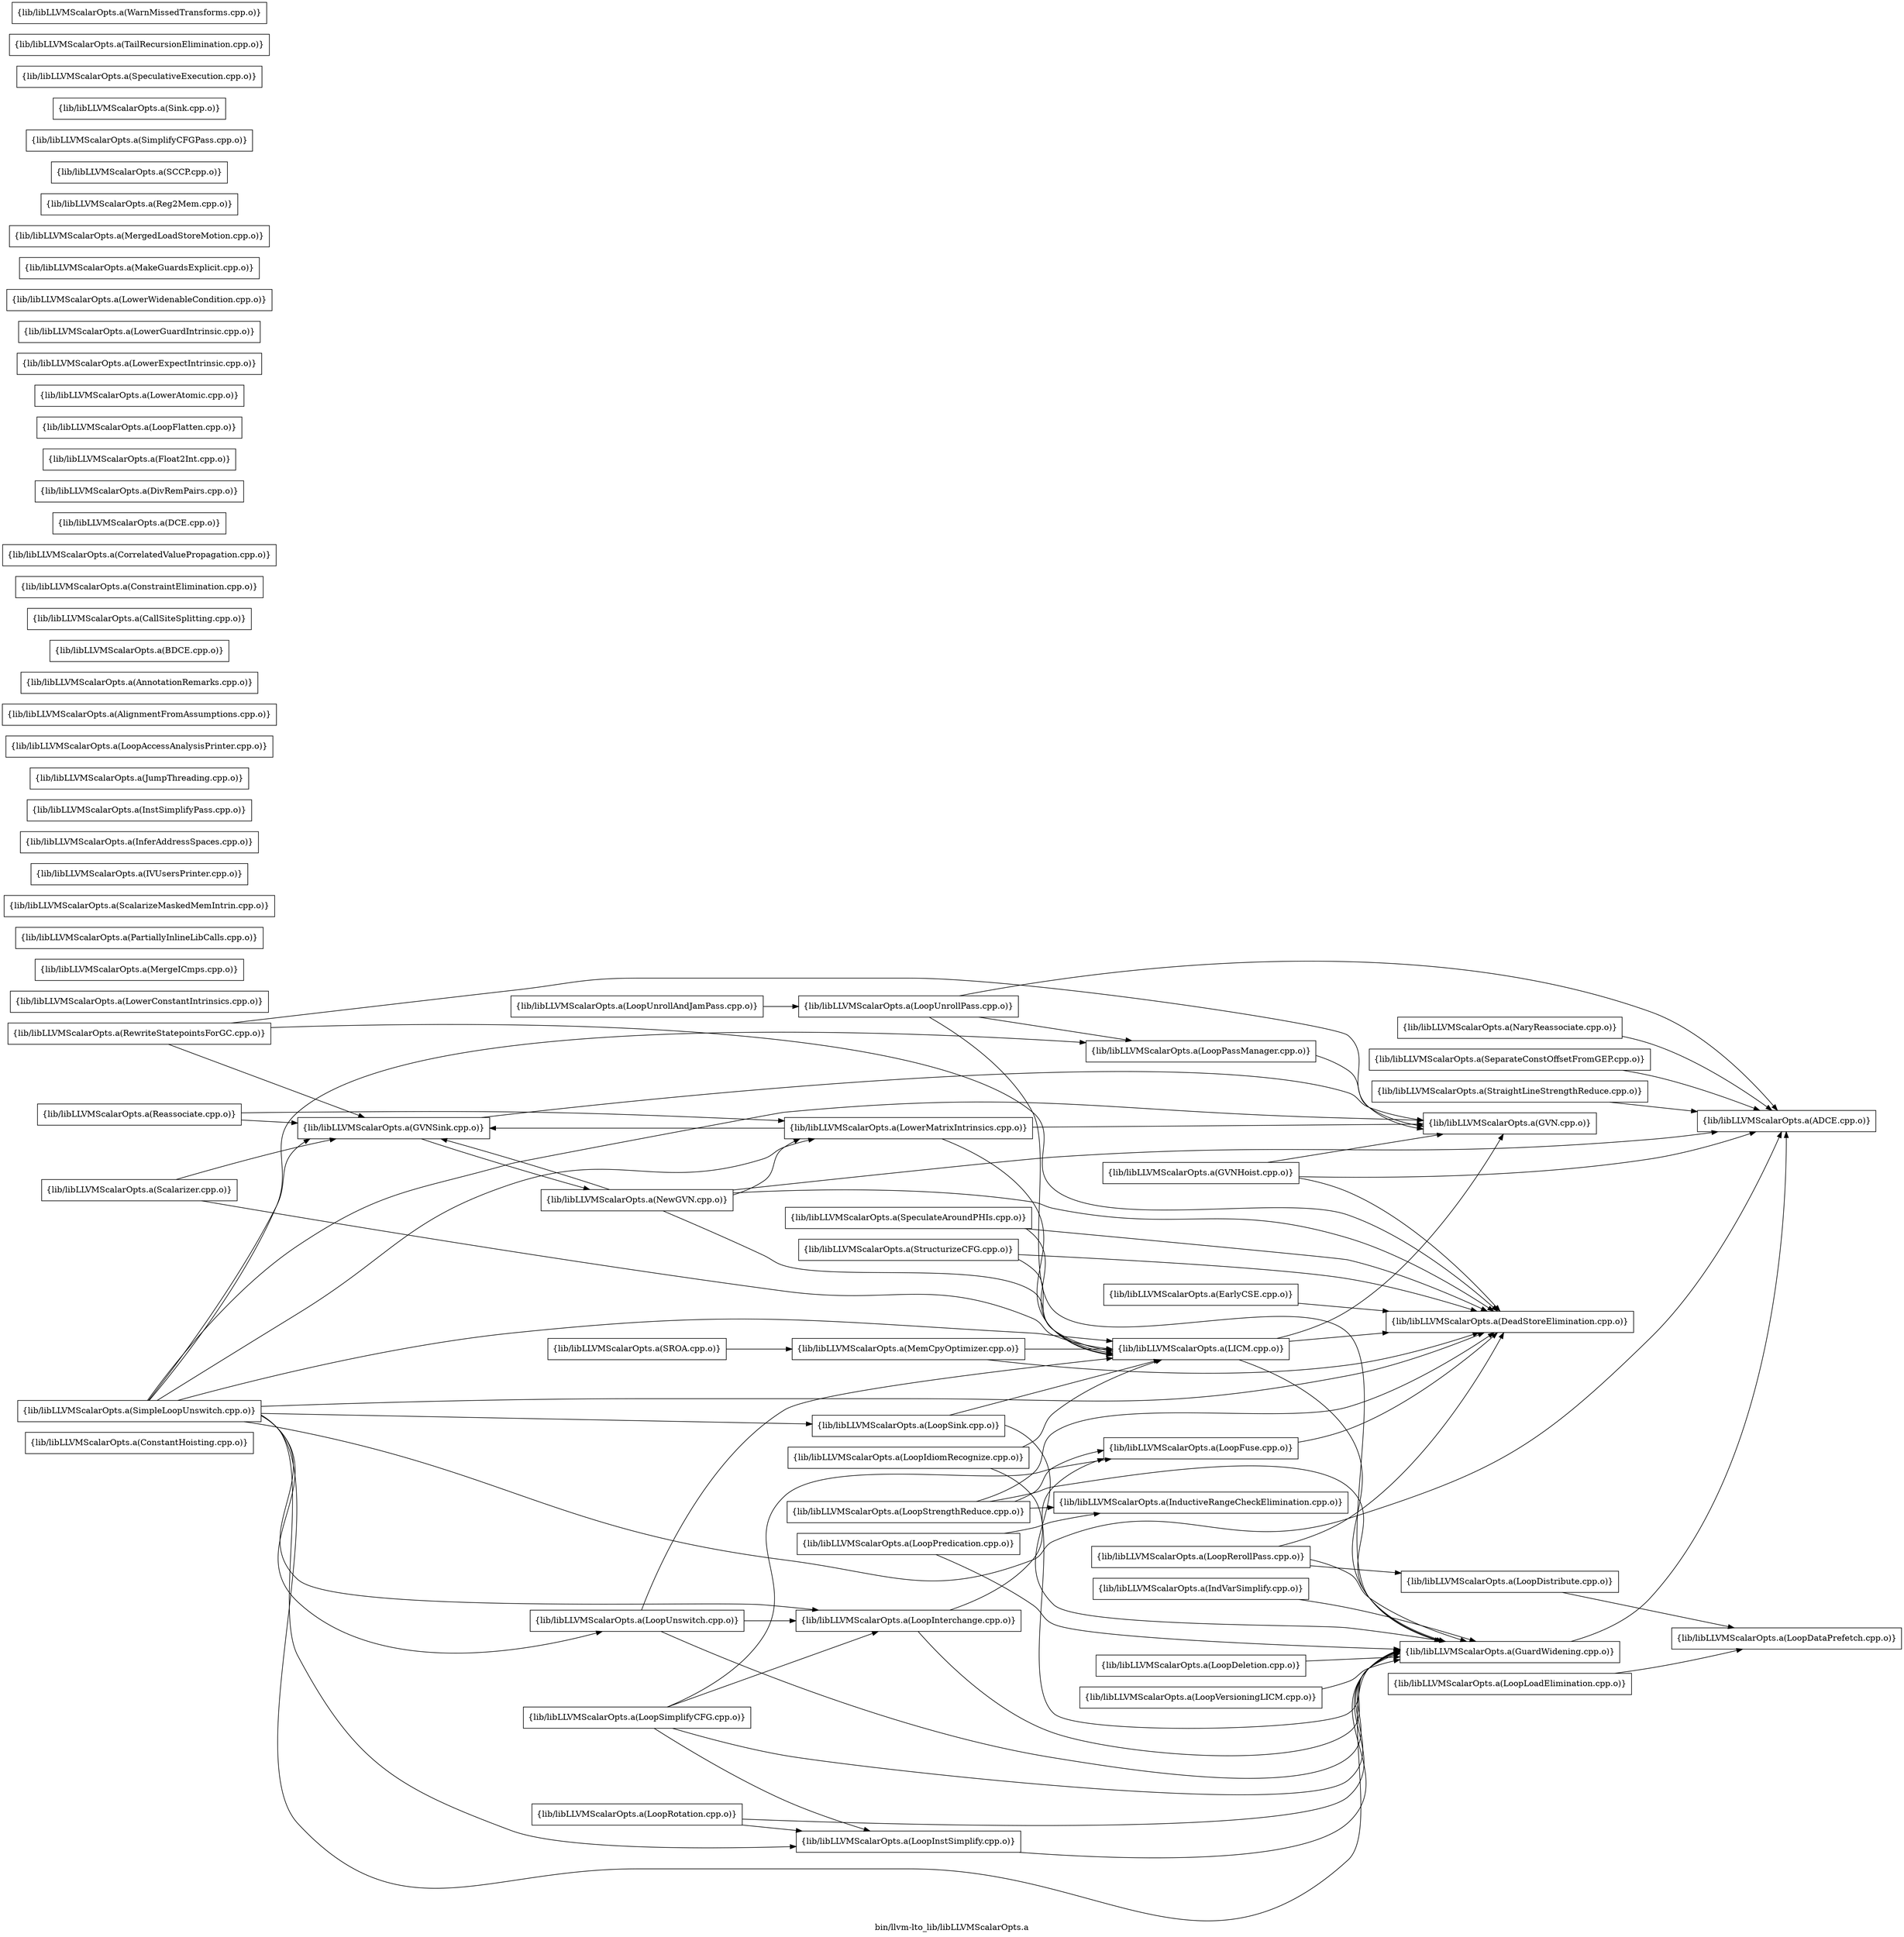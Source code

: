 digraph "bin/llvm-lto_lib/libLLVMScalarOpts.a" {
	label="bin/llvm-lto_lib/libLLVMScalarOpts.a";
	rankdir=LR;

	Node0x55dc79402f68 [shape=record,shape=box,group=0,label="{lib/libLLVMScalarOpts.a(ConstantHoisting.cpp.o)}"];
	Node0x55dc79421cd8 [shape=record,shape=box,group=0,label="{lib/libLLVMScalarOpts.a(LoopStrengthReduce.cpp.o)}"];
	Node0x55dc79421cd8 -> Node0x55dc79423ad8;
	Node0x55dc79421cd8 -> Node0x55dc79416b58;
	Node0x55dc79421cd8 -> Node0x55dc79413908;
	Node0x55dc79421cd8 -> Node0x55dc79411068;
	Node0x55dc794253d8 [shape=record,shape=box,group=0,label="{lib/libLLVMScalarOpts.a(LowerConstantIntrinsics.cpp.o)}"];
	Node0x55dc7940c928 [shape=record,shape=box,group=0,label="{lib/libLLVMScalarOpts.a(MergeICmps.cpp.o)}"];
	Node0x55dc7940ad58 [shape=record,shape=box,group=0,label="{lib/libLLVMScalarOpts.a(PartiallyInlineLibCalls.cpp.o)}"];
	Node0x55dc7941d278 [shape=record,shape=box,group=0,label="{lib/libLLVMScalarOpts.a(ScalarizeMaskedMemIntrin.cpp.o)}"];
	Node0x55dc79424c08 [shape=record,shape=box,group=0,label="{lib/libLLVMScalarOpts.a(GVNHoist.cpp.o)}"];
	Node0x55dc79424c08 -> Node0x55dc79429a28;
	Node0x55dc79424c08 -> Node0x55dc79416b58;
	Node0x55dc79424c08 -> Node0x55dc79413818;
	Node0x55dc79425d88 [shape=record,shape=box,group=0,label="{lib/libLLVMScalarOpts.a(GVNSink.cpp.o)}"];
	Node0x55dc79425d88 -> Node0x55dc79413818;
	Node0x55dc79425d88 -> Node0x55dc7940b4d8;
	Node0x55dc79425108 [shape=record,shape=box,group=0,label="{lib/libLLVMScalarOpts.a(IVUsersPrinter.cpp.o)}"];
	Node0x55dc79423ad8 [shape=record,shape=box,group=0,label="{lib/libLLVMScalarOpts.a(InductiveRangeCheckElimination.cpp.o)}"];
	Node0x55dc79424438 [shape=record,shape=box,group=0,label="{lib/libLLVMScalarOpts.a(IndVarSimplify.cpp.o)}"];
	Node0x55dc79424438 -> Node0x55dc79413908;
	Node0x55dc79427bd8 [shape=record,shape=box,group=0,label="{lib/libLLVMScalarOpts.a(InferAddressSpaces.cpp.o)}"];
	Node0x55dc79427408 [shape=record,shape=box,group=0,label="{lib/libLLVMScalarOpts.a(InstSimplifyPass.cpp.o)}"];
	Node0x55dc794280d8 [shape=record,shape=box,group=0,label="{lib/libLLVMScalarOpts.a(JumpThreading.cpp.o)}"];
	Node0x55dc79426508 [shape=record,shape=box,group=0,label="{lib/libLLVMScalarOpts.a(LICM.cpp.o)}"];
	Node0x55dc79426508 -> Node0x55dc79416b58;
	Node0x55dc79426508 -> Node0x55dc79413908;
	Node0x55dc79426508 -> Node0x55dc79413818;
	Node0x55dc79426fa8 [shape=record,shape=box,group=0,label="{lib/libLLVMScalarOpts.a(LoopAccessAnalysisPrinter.cpp.o)}"];
	Node0x55dc79426878 [shape=record,shape=box,group=0,label="{lib/libLLVMScalarOpts.a(LoopSink.cpp.o)}"];
	Node0x55dc79426878 -> Node0x55dc79426508;
	Node0x55dc79426878 -> Node0x55dc79413908;
	Node0x55dc79429a28 [shape=record,shape=box,group=0,label="{lib/libLLVMScalarOpts.a(ADCE.cpp.o)}"];
	Node0x55dc7942a1f8 [shape=record,shape=box,group=0,label="{lib/libLLVMScalarOpts.a(AlignmentFromAssumptions.cpp.o)}"];
	Node0x55dc79429438 [shape=record,shape=box,group=0,label="{lib/libLLVMScalarOpts.a(AnnotationRemarks.cpp.o)}"];
	Node0x55dc794287b8 [shape=record,shape=box,group=0,label="{lib/libLLVMScalarOpts.a(BDCE.cpp.o)}"];
	Node0x55dc794058a8 [shape=record,shape=box,group=0,label="{lib/libLLVMScalarOpts.a(CallSiteSplitting.cpp.o)}"];
	Node0x55dc79403c88 [shape=record,shape=box,group=0,label="{lib/libLLVMScalarOpts.a(ConstraintElimination.cpp.o)}"];
	Node0x55dc79403fa8 [shape=record,shape=box,group=0,label="{lib/libLLVMScalarOpts.a(CorrelatedValuePropagation.cpp.o)}"];
	Node0x55dc794165b8 [shape=record,shape=box,group=0,label="{lib/libLLVMScalarOpts.a(DCE.cpp.o)}"];
	Node0x55dc79416b58 [shape=record,shape=box,group=0,label="{lib/libLLVMScalarOpts.a(DeadStoreElimination.cpp.o)}"];
	Node0x55dc794168d8 [shape=record,shape=box,group=0,label="{lib/libLLVMScalarOpts.a(DivRemPairs.cpp.o)}"];
	Node0x55dc79414808 [shape=record,shape=box,group=0,label="{lib/libLLVMScalarOpts.a(EarlyCSE.cpp.o)}"];
	Node0x55dc79414808 -> Node0x55dc79416b58;
	Node0x55dc794157f8 [shape=record,shape=box,group=0,label="{lib/libLLVMScalarOpts.a(Float2Int.cpp.o)}"];
	Node0x55dc79413908 [shape=record,shape=box,group=0,label="{lib/libLLVMScalarOpts.a(GuardWidening.cpp.o)}"];
	Node0x55dc79413908 -> Node0x55dc79429a28;
	Node0x55dc79413818 [shape=record,shape=box,group=0,label="{lib/libLLVMScalarOpts.a(GVN.cpp.o)}"];
	Node0x55dc79412378 [shape=record,shape=box,group=0,label="{lib/libLLVMScalarOpts.a(LoopDeletion.cpp.o)}"];
	Node0x55dc79412378 -> Node0x55dc79413908;
	Node0x55dc794120a8 [shape=record,shape=box,group=0,label="{lib/libLLVMScalarOpts.a(LoopDataPrefetch.cpp.o)}"];
	Node0x55dc794129b8 [shape=record,shape=box,group=0,label="{lib/libLLVMScalarOpts.a(LoopDistribute.cpp.o)}"];
	Node0x55dc794129b8 -> Node0x55dc794120a8;
	Node0x55dc79411068 [shape=record,shape=box,group=0,label="{lib/libLLVMScalarOpts.a(LoopFuse.cpp.o)}"];
	Node0x55dc79411068 -> Node0x55dc79416b58;
	Node0x55dc79411c98 [shape=record,shape=box,group=0,label="{lib/libLLVMScalarOpts.a(LoopIdiomRecognize.cpp.o)}"];
	Node0x55dc79411c98 -> Node0x55dc79426508;
	Node0x55dc79411c98 -> Node0x55dc79413908;
	Node0x55dc79411518 [shape=record,shape=box,group=0,label="{lib/libLLVMScalarOpts.a(LoopInstSimplify.cpp.o)}"];
	Node0x55dc79411518 -> Node0x55dc79413908;
	Node0x55dc7940f998 [shape=record,shape=box,group=0,label="{lib/libLLVMScalarOpts.a(LoopInterchange.cpp.o)}"];
	Node0x55dc7940f998 -> Node0x55dc79413908;
	Node0x55dc7940f998 -> Node0x55dc79411068;
	Node0x55dc79410618 [shape=record,shape=box,group=0,label="{lib/libLLVMScalarOpts.a(LoopFlatten.cpp.o)}"];
	Node0x55dc794101b8 [shape=record,shape=box,group=0,label="{lib/libLLVMScalarOpts.a(LoopLoadElimination.cpp.o)}"];
	Node0x55dc794101b8 -> Node0x55dc794120a8;
	Node0x55dc7940e598 [shape=record,shape=box,group=0,label="{lib/libLLVMScalarOpts.a(LoopPassManager.cpp.o)}"];
	Node0x55dc7940e598 -> Node0x55dc79413818;
	Node0x55dc7940f218 [shape=record,shape=box,group=0,label="{lib/libLLVMScalarOpts.a(LoopPredication.cpp.o)}"];
	Node0x55dc7940f218 -> Node0x55dc79423ad8;
	Node0x55dc7940f218 -> Node0x55dc79413908;
	Node0x55dc79420b08 [shape=record,shape=box,group=0,label="{lib/libLLVMScalarOpts.a(LoopRerollPass.cpp.o)}"];
	Node0x55dc79420b08 -> Node0x55dc79416b58;
	Node0x55dc79420b08 -> Node0x55dc79413908;
	Node0x55dc79420b08 -> Node0x55dc794129b8;
	Node0x55dc79420e28 [shape=record,shape=box,group=0,label="{lib/libLLVMScalarOpts.a(LoopRotation.cpp.o)}"];
	Node0x55dc79420e28 -> Node0x55dc79413908;
	Node0x55dc79420e28 -> Node0x55dc79411518;
	Node0x55dc79421f58 [shape=record,shape=box,group=0,label="{lib/libLLVMScalarOpts.a(LoopSimplifyCFG.cpp.o)}"];
	Node0x55dc79421f58 -> Node0x55dc79413908;
	Node0x55dc79421f58 -> Node0x55dc79411068;
	Node0x55dc79421f58 -> Node0x55dc79411518;
	Node0x55dc79421f58 -> Node0x55dc7940f998;
	Node0x55dc79422458 [shape=record,shape=box,group=0,label="{lib/libLLVMScalarOpts.a(LoopUnrollPass.cpp.o)}"];
	Node0x55dc79422458 -> Node0x55dc79429a28;
	Node0x55dc79422458 -> Node0x55dc79413908;
	Node0x55dc79422458 -> Node0x55dc7940e598;
	Node0x55dc794235d8 [shape=record,shape=box,group=0,label="{lib/libLLVMScalarOpts.a(LoopUnrollAndJamPass.cpp.o)}"];
	Node0x55dc794235d8 -> Node0x55dc79422458;
	Node0x55dc79423a88 [shape=record,shape=box,group=0,label="{lib/libLLVMScalarOpts.a(LoopVersioningLICM.cpp.o)}"];
	Node0x55dc79423a88 -> Node0x55dc79413908;
	Node0x55dc79426238 [shape=record,shape=box,group=0,label="{lib/libLLVMScalarOpts.a(LowerAtomic.cpp.o)}"];
	Node0x55dc79424ed8 [shape=record,shape=box,group=0,label="{lib/libLLVMScalarOpts.a(LowerExpectIntrinsic.cpp.o)}"];
	Node0x55dc79409cc8 [shape=record,shape=box,group=0,label="{lib/libLLVMScalarOpts.a(LowerGuardIntrinsic.cpp.o)}"];
	Node0x55dc794094f8 [shape=record,shape=box,group=0,label="{lib/libLLVMScalarOpts.a(LowerMatrixIntrinsics.cpp.o)}"];
	Node0x55dc794094f8 -> Node0x55dc79425d88;
	Node0x55dc794094f8 -> Node0x55dc79426508;
	Node0x55dc794094f8 -> Node0x55dc79413818;
	Node0x55dc79409138 [shape=record,shape=box,group=0,label="{lib/libLLVMScalarOpts.a(LowerWidenableCondition.cpp.o)}"];
	Node0x55dc79408968 [shape=record,shape=box,group=0,label="{lib/libLLVMScalarOpts.a(MakeGuardsExplicit.cpp.o)}"];
	Node0x55dc794082d8 [shape=record,shape=box,group=0,label="{lib/libLLVMScalarOpts.a(MemCpyOptimizer.cpp.o)}"];
	Node0x55dc794082d8 -> Node0x55dc79426508;
	Node0x55dc794082d8 -> Node0x55dc79416b58;
	Node0x55dc7940c3d8 [shape=record,shape=box,group=0,label="{lib/libLLVMScalarOpts.a(MergedLoadStoreMotion.cpp.o)}"];
	Node0x55dc7940bc58 [shape=record,shape=box,group=0,label="{lib/libLLVMScalarOpts.a(NaryReassociate.cpp.o)}"];
	Node0x55dc7940bc58 -> Node0x55dc79429a28;
	Node0x55dc7940b4d8 [shape=record,shape=box,group=0,label="{lib/libLLVMScalarOpts.a(NewGVN.cpp.o)}"];
	Node0x55dc7940b4d8 -> Node0x55dc79425d88;
	Node0x55dc7940b4d8 -> Node0x55dc79426508;
	Node0x55dc7940b4d8 -> Node0x55dc79429a28;
	Node0x55dc7940b4d8 -> Node0x55dc79416b58;
	Node0x55dc7940b4d8 -> Node0x55dc794094f8;
	Node0x55dc7940a628 [shape=record,shape=box,group=0,label="{lib/libLLVMScalarOpts.a(Reassociate.cpp.o)}"];
	Node0x55dc7940a628 -> Node0x55dc79425d88;
	Node0x55dc7940a628 -> Node0x55dc794094f8;
	Node0x55dc7941ff78 [shape=record,shape=box,group=0,label="{lib/libLLVMScalarOpts.a(Reg2Mem.cpp.o)}"];
	Node0x55dc7941cc88 [shape=record,shape=box,group=0,label="{lib/libLLVMScalarOpts.a(RewriteStatepointsForGC.cpp.o)}"];
	Node0x55dc7941cc88 -> Node0x55dc79425d88;
	Node0x55dc7941cc88 -> Node0x55dc79416b58;
	Node0x55dc7941cc88 -> Node0x55dc79413818;
	Node0x55dc7941bf68 [shape=record,shape=box,group=0,label="{lib/libLLVMScalarOpts.a(SCCP.cpp.o)}"];
	Node0x55dc7941c738 [shape=record,shape=box,group=0,label="{lib/libLLVMScalarOpts.a(SROA.cpp.o)}"];
	Node0x55dc7941c738 -> Node0x55dc794082d8;
	Node0x55dc7941df48 [shape=record,shape=box,group=0,label="{lib/libLLVMScalarOpts.a(Scalarizer.cpp.o)}"];
	Node0x55dc7941df48 -> Node0x55dc79425d88;
	Node0x55dc7941df48 -> Node0x55dc79426508;
	Node0x55dc7941da48 [shape=record,shape=box,group=0,label="{lib/libLLVMScalarOpts.a(SeparateConstOffsetFromGEP.cpp.o)}"];
	Node0x55dc7941da48 -> Node0x55dc79429a28;
	Node0x55dc7941a9d8 [shape=record,shape=box,group=0,label="{lib/libLLVMScalarOpts.a(SimpleLoopUnswitch.cpp.o)}"];
	Node0x55dc7941a9d8 -> Node0x55dc79425d88;
	Node0x55dc7941a9d8 -> Node0x55dc79426508;
	Node0x55dc7941a9d8 -> Node0x55dc79426878;
	Node0x55dc7941a9d8 -> Node0x55dc79429a28;
	Node0x55dc7941a9d8 -> Node0x55dc79416b58;
	Node0x55dc7941a9d8 -> Node0x55dc79413908;
	Node0x55dc7941a9d8 -> Node0x55dc79413818;
	Node0x55dc7941a9d8 -> Node0x55dc79411518;
	Node0x55dc7941a9d8 -> Node0x55dc7940f998;
	Node0x55dc7941a9d8 -> Node0x55dc7940e598;
	Node0x55dc7941a9d8 -> Node0x55dc79425e28;
	Node0x55dc7941a9d8 -> Node0x55dc794094f8;
	Node0x55dc794196c8 [shape=record,shape=box,group=0,label="{lib/libLLVMScalarOpts.a(SimplifyCFGPass.cpp.o)}"];
	Node0x55dc7941b6a8 [shape=record,shape=box,group=0,label="{lib/libLLVMScalarOpts.a(Sink.cpp.o)}"];
	Node0x55dc7941ba18 [shape=record,shape=box,group=0,label="{lib/libLLVMScalarOpts.a(SpeculativeExecution.cpp.o)}"];
	Node0x55dc7941d1d8 [shape=record,shape=box,group=0,label="{lib/libLLVMScalarOpts.a(SpeculateAroundPHIs.cpp.o)}"];
	Node0x55dc7941d1d8 -> Node0x55dc79426508;
	Node0x55dc7941d1d8 -> Node0x55dc79416b58;
	Node0x55dc7941c558 [shape=record,shape=box,group=0,label="{lib/libLLVMScalarOpts.a(StraightLineStrengthReduce.cpp.o)}"];
	Node0x55dc7941c558 -> Node0x55dc79429a28;
	Node0x55dc7941be28 [shape=record,shape=box,group=0,label="{lib/libLLVMScalarOpts.a(StructurizeCFG.cpp.o)}"];
	Node0x55dc7941be28 -> Node0x55dc79426508;
	Node0x55dc7941be28 -> Node0x55dc79416b58;
	Node0x55dc7941c198 [shape=record,shape=box,group=0,label="{lib/libLLVMScalarOpts.a(TailRecursionElimination.cpp.o)}"];
	Node0x55dc7941b2e8 [shape=record,shape=box,group=0,label="{lib/libLLVMScalarOpts.a(WarnMissedTransforms.cpp.o)}"];
	Node0x55dc79425e28 [shape=record,shape=box,group=0,label="{lib/libLLVMScalarOpts.a(LoopUnswitch.cpp.o)}"];
	Node0x55dc79425e28 -> Node0x55dc79426508;
	Node0x55dc79425e28 -> Node0x55dc79413908;
	Node0x55dc79425e28 -> Node0x55dc7940f998;
}
